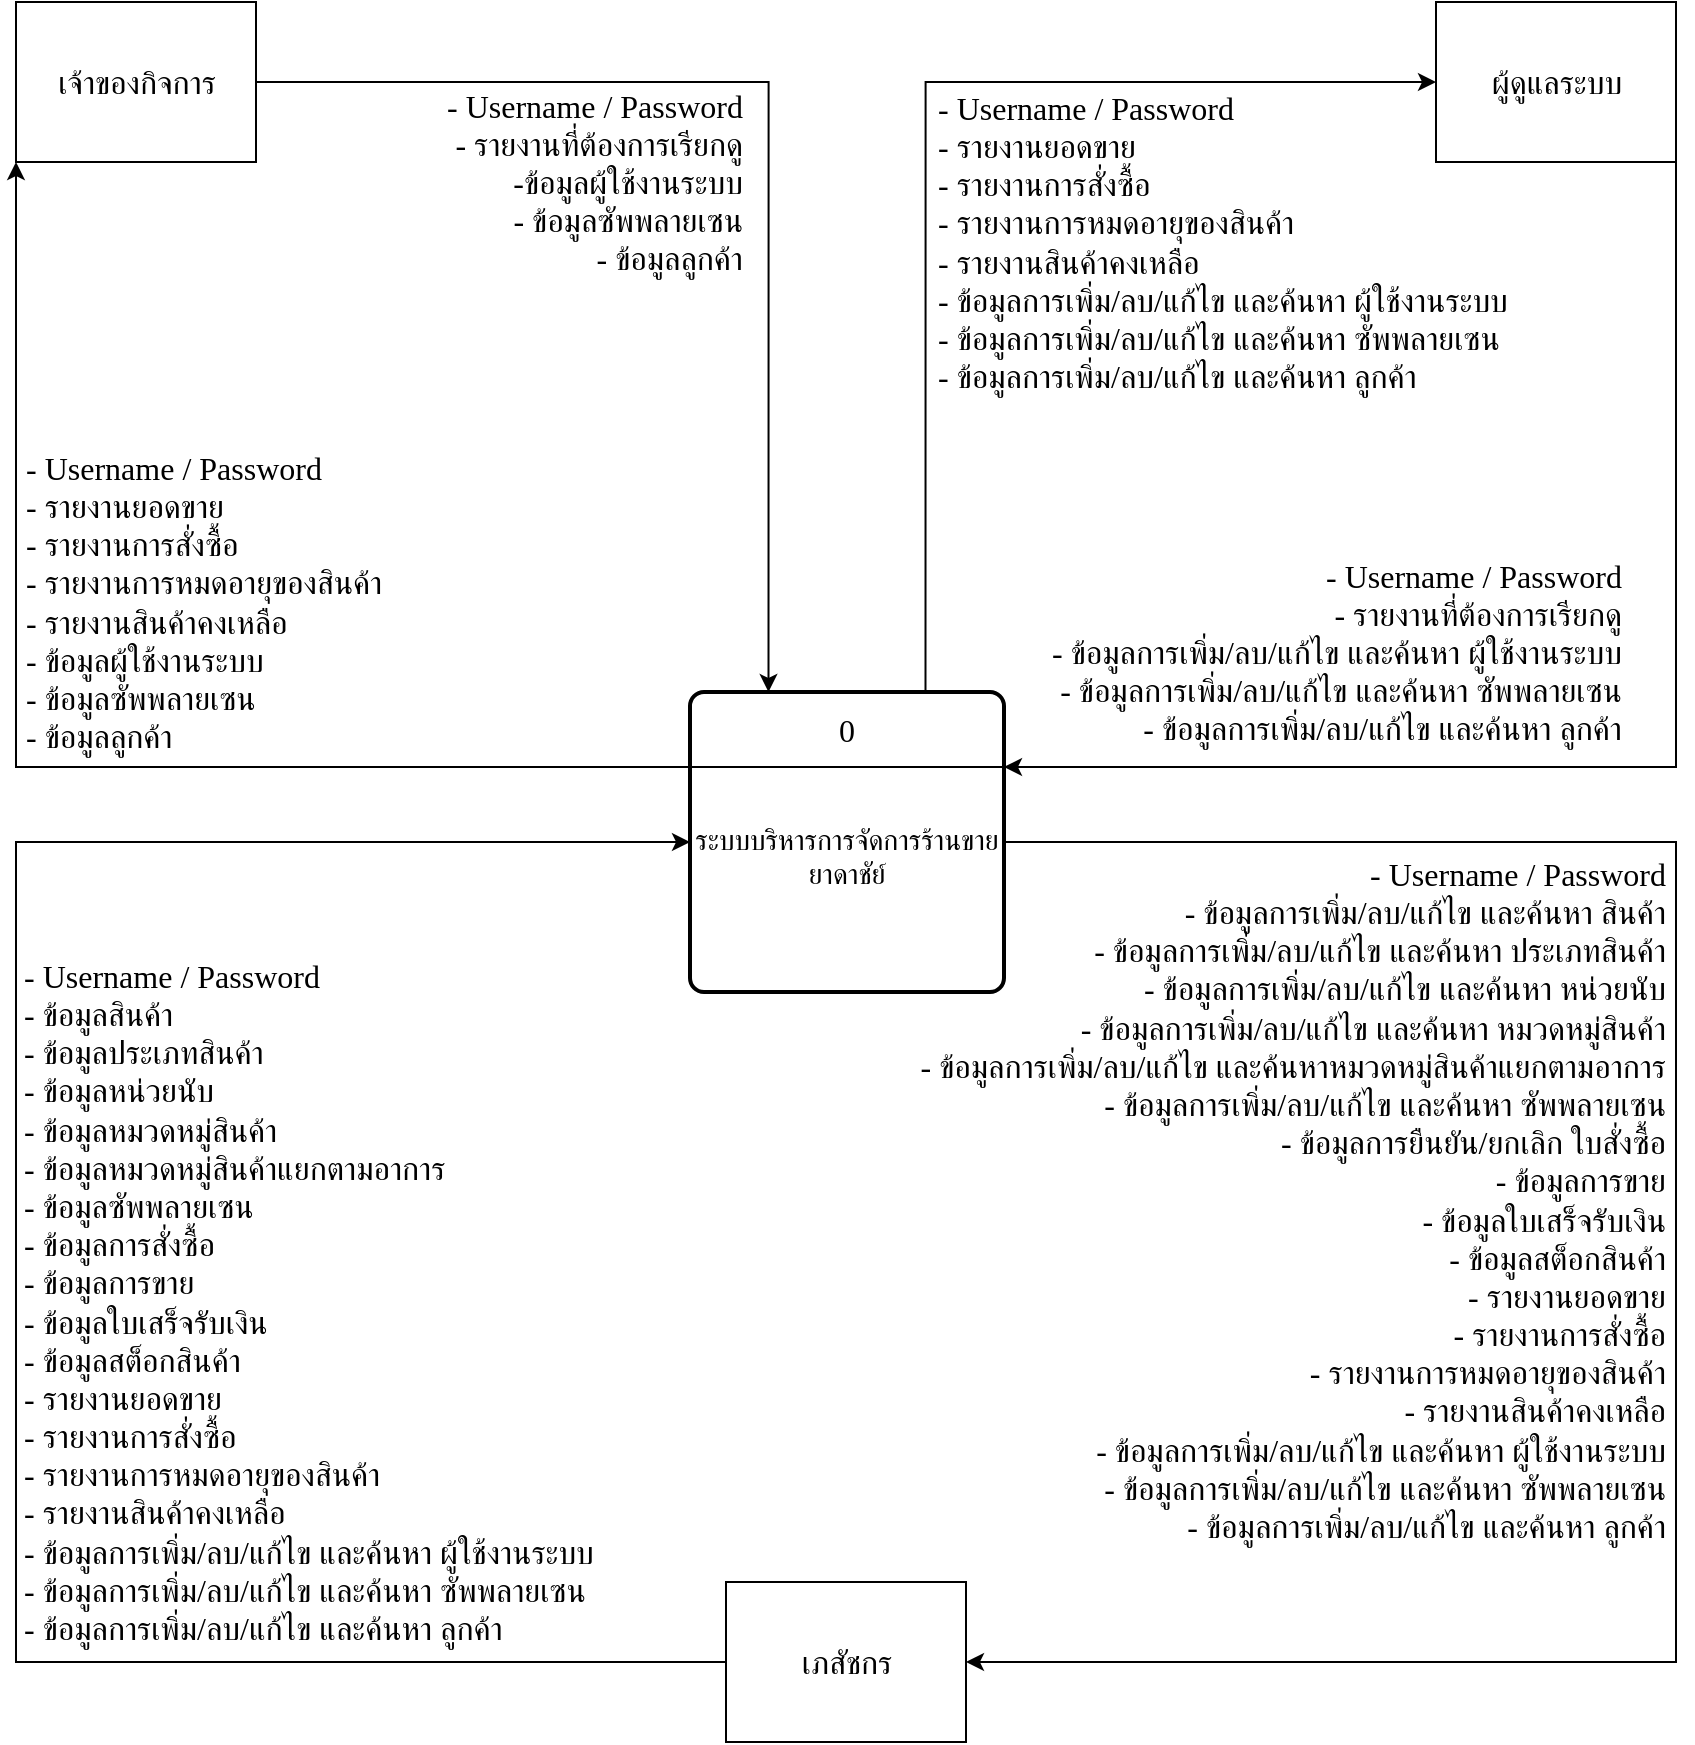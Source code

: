 <mxfile version="20.8.13" type="device"><diagram name="Page-1" id="5crnDL4GpFcdG_KHEjBO"><mxGraphModel dx="1335" dy="627" grid="1" gridSize="10" guides="1" tooltips="1" connect="1" arrows="1" fold="1" page="1" pageScale="1" pageWidth="850" pageHeight="1100" math="0" shadow="0"><root><mxCell id="0"/><mxCell id="1" parent="0"/><mxCell id="ICzUTuYPveMh8yA3FLZc-1" style="edgeStyle=orthogonalEdgeStyle;rounded=0;orthogonalLoop=1;jettySize=auto;html=1;exitX=0.75;exitY=0;exitDx=0;exitDy=0;entryX=0;entryY=0.5;entryDx=0;entryDy=0;fontFamily=Tahoma;fontSize=16;endArrow=classic;endFill=1;" edge="1" parent="1" source="ICzUTuYPveMh8yA3FLZc-4" target="ICzUTuYPveMh8yA3FLZc-9"><mxGeometry relative="1" as="geometry"/></mxCell><mxCell id="ICzUTuYPveMh8yA3FLZc-2" style="edgeStyle=orthogonalEdgeStyle;rounded=0;orthogonalLoop=1;jettySize=auto;html=1;exitX=1;exitY=0.5;exitDx=0;exitDy=0;entryX=1;entryY=0.5;entryDx=0;entryDy=0;fontFamily=Tahoma;fontSize=16;endArrow=classic;endFill=1;" edge="1" parent="1" source="ICzUTuYPveMh8yA3FLZc-4" target="ICzUTuYPveMh8yA3FLZc-11"><mxGeometry relative="1" as="geometry"><Array as="points"><mxPoint x="840" y="550"/><mxPoint x="840" y="960"/></Array></mxGeometry></mxCell><mxCell id="ICzUTuYPveMh8yA3FLZc-3" style="edgeStyle=orthogonalEdgeStyle;rounded=0;orthogonalLoop=1;jettySize=auto;html=1;exitX=0;exitY=0.25;exitDx=0;exitDy=0;entryX=0;entryY=1;entryDx=0;entryDy=0;fontFamily=Tahoma;fontSize=16;endArrow=classic;endFill=1;" edge="1" parent="1" source="ICzUTuYPveMh8yA3FLZc-4" target="ICzUTuYPveMh8yA3FLZc-7"><mxGeometry relative="1" as="geometry"/></mxCell><mxCell id="ICzUTuYPveMh8yA3FLZc-4" value="&lt;br&gt;ระบบบริหารการจัดการร้านขายยาดาชัย์" style="rounded=1;absoluteArcSize=1;arcSize=14;strokeWidth=2;fontFamily=Tahoma;fontSize=14;labelBackgroundColor=none;labelBorderColor=none;whiteSpace=wrap;html=1;verticalAlign=middle;horizontal=1;glass=0;shadow=0;" vertex="1" parent="1"><mxGeometry x="347" y="475" width="157" height="150" as="geometry"/></mxCell><mxCell id="ICzUTuYPveMh8yA3FLZc-5" style="edgeStyle=none;rounded=0;orthogonalLoop=1;jettySize=auto;html=1;exitX=0;exitY=0.25;exitDx=0;exitDy=0;entryX=1;entryY=0.25;entryDx=0;entryDy=0;fontFamily=Tahoma;fontSize=16;endArrow=none;endFill=0;" edge="1" parent="1" source="ICzUTuYPveMh8yA3FLZc-4" target="ICzUTuYPveMh8yA3FLZc-4"><mxGeometry relative="1" as="geometry"/></mxCell><mxCell id="ICzUTuYPveMh8yA3FLZc-6" style="edgeStyle=orthogonalEdgeStyle;rounded=0;orthogonalLoop=1;jettySize=auto;html=1;exitX=1;exitY=0.5;exitDx=0;exitDy=0;entryX=0.25;entryY=0;entryDx=0;entryDy=0;fontFamily=Tahoma;fontSize=16;endArrow=classic;endFill=1;" edge="1" parent="1" source="ICzUTuYPveMh8yA3FLZc-7" target="ICzUTuYPveMh8yA3FLZc-4"><mxGeometry relative="1" as="geometry"/></mxCell><mxCell id="ICzUTuYPveMh8yA3FLZc-7" value="เจ้าของกิจการ" style="html=1;dashed=0;whitespace=wrap;shadow=0;glass=0;labelBackgroundColor=none;labelBorderColor=none;sketch=0;fontFamily=Tahoma;fontSize=16;fontColor=default;" vertex="1" parent="1"><mxGeometry x="10" y="130" width="120" height="80" as="geometry"/></mxCell><mxCell id="ICzUTuYPveMh8yA3FLZc-8" style="edgeStyle=orthogonalEdgeStyle;rounded=0;orthogonalLoop=1;jettySize=auto;html=1;exitX=0.75;exitY=1;exitDx=0;exitDy=0;entryX=1;entryY=0.25;entryDx=0;entryDy=0;fontFamily=Tahoma;fontSize=16;endArrow=classic;endFill=1;" edge="1" parent="1" source="ICzUTuYPveMh8yA3FLZc-9" target="ICzUTuYPveMh8yA3FLZc-4"><mxGeometry relative="1" as="geometry"><Array as="points"><mxPoint x="840" y="210"/><mxPoint x="840" y="513"/></Array></mxGeometry></mxCell><mxCell id="ICzUTuYPveMh8yA3FLZc-9" value="ผู้ดูแลระบบ" style="html=1;dashed=0;whitespace=wrap;shadow=0;glass=0;labelBackgroundColor=none;labelBorderColor=none;sketch=0;fontFamily=Tahoma;fontSize=16;fontColor=default;" vertex="1" parent="1"><mxGeometry x="720" y="130" width="120" height="80" as="geometry"/></mxCell><mxCell id="ICzUTuYPveMh8yA3FLZc-10" style="edgeStyle=orthogonalEdgeStyle;rounded=0;orthogonalLoop=1;jettySize=auto;html=1;exitX=0;exitY=0.5;exitDx=0;exitDy=0;entryX=0;entryY=0.5;entryDx=0;entryDy=0;fontFamily=Tahoma;fontSize=16;endArrow=classic;endFill=1;" edge="1" parent="1" source="ICzUTuYPveMh8yA3FLZc-11" target="ICzUTuYPveMh8yA3FLZc-4"><mxGeometry relative="1" as="geometry"><Array as="points"><mxPoint x="10" y="960"/><mxPoint x="10" y="550"/></Array></mxGeometry></mxCell><mxCell id="ICzUTuYPveMh8yA3FLZc-11" value="เภสัชกร" style="html=1;dashed=0;whitespace=wrap;shadow=0;glass=0;labelBackgroundColor=none;labelBorderColor=none;sketch=0;fontFamily=Tahoma;fontSize=16;fontColor=default;" vertex="1" parent="1"><mxGeometry x="365" y="920" width="120" height="80" as="geometry"/></mxCell><mxCell id="ICzUTuYPveMh8yA3FLZc-12" value="&lt;div style=&quot;text-align: right;&quot;&gt;&lt;span style=&quot;background-color: initial;&quot;&gt;- Username / Password&lt;/span&gt;&lt;/div&gt;&lt;div style=&quot;text-align: right;&quot;&gt;&lt;span style=&quot;background-color: initial;&quot;&gt;- รายงานที่ต้องการเรียกดู&lt;/span&gt;&lt;/div&gt;&lt;div style=&quot;text-align: right;&quot;&gt;&lt;span style=&quot;background-color: initial;&quot;&gt;-ข้อมูลผู้ใช้งานระบบ&lt;/span&gt;&lt;/div&gt;&lt;div style=&quot;text-align: right;&quot;&gt;&lt;span style=&quot;background-color: initial;&quot;&gt;- ข้อมูลซัพพลายเซน&lt;/span&gt;&lt;/div&gt;&lt;div style=&quot;text-align: right;&quot;&gt;&lt;span style=&quot;background-color: initial;&quot;&gt;- ข้อมูลลูกค้า&lt;/span&gt;&lt;/div&gt;" style="text;html=1;align=center;verticalAlign=middle;resizable=0;points=[];autosize=1;strokeColor=none;fillColor=none;fontSize=16;fontFamily=Tahoma;" vertex="1" parent="1"><mxGeometry x="204" y="165" width="190" height="110" as="geometry"/></mxCell><mxCell id="ICzUTuYPveMh8yA3FLZc-13" value="&lt;div style=&quot;&quot;&gt;&lt;span style=&quot;background-color: initial;&quot;&gt;- Username / Password&lt;/span&gt;&lt;/div&gt;&lt;div style=&quot;&quot;&gt;&lt;span style=&quot;background-color: initial;&quot;&gt;- รายงานยอดขาย&lt;/span&gt;&lt;/div&gt;&lt;div style=&quot;&quot;&gt;&lt;span style=&quot;background-color: initial;&quot;&gt;- รายงานการสั่งซื้อ&lt;/span&gt;&lt;/div&gt;&lt;div style=&quot;&quot;&gt;&lt;span style=&quot;background-color: initial;&quot;&gt;- รายงานการหมดอายุของสินค้า&lt;/span&gt;&lt;/div&gt;&lt;div style=&quot;&quot;&gt;&lt;span style=&quot;background-color: initial;&quot;&gt;- รายงานสินค้าคงเหลือ&lt;/span&gt;&lt;/div&gt;&lt;div style=&quot;&quot;&gt;&lt;span style=&quot;background-color: initial;&quot;&gt;- ข้อมูลผู้ใช้งานระบบ&lt;/span&gt;&lt;/div&gt;&lt;div style=&quot;&quot;&gt;&lt;span style=&quot;background-color: initial;&quot;&gt;- ข้อมูลซัพพลายเซน&lt;/span&gt;&lt;/div&gt;&lt;div style=&quot;&quot;&gt;&lt;span style=&quot;background-color: initial;&quot;&gt;- ข้อมูลลูกค้า&lt;/span&gt;&lt;/div&gt;" style="text;html=1;align=left;verticalAlign=middle;resizable=0;points=[];autosize=1;strokeColor=none;fillColor=none;fontSize=16;fontFamily=Tahoma;" vertex="1" parent="1"><mxGeometry x="13" y="345" width="230" height="170" as="geometry"/></mxCell><mxCell id="ICzUTuYPveMh8yA3FLZc-14" value="&lt;div style=&quot;text-align: right;&quot;&gt;&lt;span style=&quot;background-color: initial;&quot;&gt;- Username / Password&lt;/span&gt;&lt;/div&gt;&lt;div style=&quot;text-align: right;&quot;&gt;&lt;span style=&quot;background-color: initial;&quot;&gt;- รายงานที่ต้องการเรียกดู&lt;/span&gt;&lt;/div&gt;&lt;div style=&quot;text-align: right;&quot;&gt;&lt;span style=&quot;background-color: initial;&quot;&gt;- ข้อมูลการเพิ่ม/ลบ/แก้ไข และค้นหา ผู้ใช้งานระบบ&lt;/span&gt;&lt;/div&gt;&lt;div style=&quot;text-align: right;&quot;&gt;&lt;span style=&quot;background-color: initial;&quot;&gt;- ข้อมูลการเพิ่ม/ลบ/แก้ไข และค้นหา ซัพพลายเซน&lt;/span&gt;&lt;/div&gt;&lt;div style=&quot;text-align: right;&quot;&gt;&lt;span style=&quot;background-color: initial;&quot;&gt;- ข้อมูลการเพิ่ม/ลบ/แก้ไข และค้นหา ลูกค้า&lt;/span&gt;&lt;/div&gt;" style="text;html=1;align=center;verticalAlign=middle;resizable=0;points=[];autosize=1;strokeColor=none;fillColor=none;fontSize=16;fontFamily=Tahoma;" vertex="1" parent="1"><mxGeometry x="495" y="400" width="350" height="110" as="geometry"/></mxCell><mxCell id="ICzUTuYPveMh8yA3FLZc-15" value="&lt;div style=&quot;&quot;&gt;&lt;span style=&quot;background-color: initial;&quot;&gt;- Username / Password&lt;/span&gt;&lt;/div&gt;&lt;div style=&quot;&quot;&gt;&lt;div&gt;- รายงานยอดขาย&lt;/div&gt;&lt;div&gt;&lt;span style=&quot;background-color: initial;&quot;&gt;- รายงานการสั่งซื้อ&lt;/span&gt;&lt;/div&gt;&lt;div&gt;&lt;span style=&quot;background-color: initial;&quot;&gt;- รายงานการหมดอายุของสินค้า&lt;/span&gt;&lt;/div&gt;&lt;div&gt;&lt;span style=&quot;background-color: initial;&quot;&gt;- รายงานสินค้าคงเหลือ&lt;/span&gt;&lt;/div&gt;&lt;/div&gt;&lt;div style=&quot;&quot;&gt;&lt;span style=&quot;background-color: initial;&quot;&gt;- ข้อมูลการเพิ่ม/ลบ/แก้ไข และค้นหา ผู้ใช้งานระบบ&lt;/span&gt;&lt;/div&gt;&lt;div style=&quot;&quot;&gt;&lt;span style=&quot;background-color: initial;&quot;&gt;- ข้อมูลการเพิ่ม/ลบ/แก้ไข และค้นหา ซัพพลายเซน&lt;/span&gt;&lt;/div&gt;&lt;div style=&quot;&quot;&gt;&lt;span style=&quot;background-color: initial;&quot;&gt;- ข้อมูลการเพิ่ม/ลบ/แก้ไข และค้นหา ลูกค้า&lt;/span&gt;&lt;/div&gt;" style="text;html=1;align=left;verticalAlign=middle;resizable=0;points=[];autosize=1;strokeColor=none;fillColor=none;fontSize=16;fontFamily=Tahoma;" vertex="1" parent="1"><mxGeometry x="469" y="165" width="350" height="170" as="geometry"/></mxCell><mxCell id="ICzUTuYPveMh8yA3FLZc-16" value="0" style="text;html=1;align=center;verticalAlign=middle;resizable=0;points=[];autosize=1;strokeColor=none;fillColor=none;fontSize=16;fontFamily=Tahoma;" vertex="1" parent="1"><mxGeometry x="410" y="479" width="30" height="30" as="geometry"/></mxCell><mxCell id="ICzUTuYPveMh8yA3FLZc-17" value="&lt;div style=&quot;&quot;&gt;&lt;span style=&quot;background-color: initial;&quot;&gt;- Username / Password&lt;/span&gt;&lt;/div&gt;&lt;div style=&quot;&quot;&gt;&lt;span style=&quot;background-color: initial;&quot;&gt;- ข้อมูลสินค้า&lt;/span&gt;&lt;/div&gt;&lt;div style=&quot;&quot;&gt;&lt;span style=&quot;background-color: initial;&quot;&gt;- ข้อมูลประเภทสินค้า&lt;/span&gt;&lt;/div&gt;&lt;div style=&quot;&quot;&gt;&lt;span style=&quot;background-color: initial;&quot;&gt;- ข้อมูลหน่วยนับ&lt;/span&gt;&lt;/div&gt;&lt;div style=&quot;&quot;&gt;&lt;span style=&quot;background-color: initial;&quot;&gt;- ข้อมูลหมวดหมู่สินค้า&lt;/span&gt;&lt;/div&gt;&lt;div style=&quot;&quot;&gt;&lt;span style=&quot;background-color: initial;&quot;&gt;- ข้อมูลหมวดหมู่สินค้าแยกตามอาการ&lt;/span&gt;&lt;/div&gt;&lt;div style=&quot;&quot;&gt;&lt;span style=&quot;background-color: initial;&quot;&gt;- ข้อมูลซัพพลายเซน&lt;/span&gt;&lt;/div&gt;&lt;div style=&quot;&quot;&gt;&lt;span style=&quot;background-color: initial;&quot;&gt;- ข้อมูลการสั่งซื้อ&lt;/span&gt;&lt;/div&gt;&lt;div style=&quot;&quot;&gt;&lt;span style=&quot;background-color: initial;&quot;&gt;- ข้อมูลการขาย&lt;/span&gt;&lt;/div&gt;&lt;div style=&quot;&quot;&gt;&lt;span style=&quot;background-color: initial;&quot;&gt;- ข้อมูลใบเสร็จรับเงิน&lt;/span&gt;&lt;/div&gt;&lt;div style=&quot;&quot;&gt;&lt;span style=&quot;background-color: initial;&quot;&gt;- ข้อมูลสต็อกสินค้า&lt;/span&gt;&lt;/div&gt;&lt;div style=&quot;&quot;&gt;&lt;div&gt;- รายงานยอดขาย&lt;/div&gt;&lt;div&gt;&lt;span style=&quot;background-color: initial;&quot;&gt;- รายงานการสั่งซื้อ&lt;/span&gt;&lt;/div&gt;&lt;div&gt;&lt;span style=&quot;background-color: initial;&quot;&gt;- รายงานการหมดอายุของสินค้า&lt;/span&gt;&lt;/div&gt;&lt;div&gt;&lt;span style=&quot;background-color: initial;&quot;&gt;- รายงานสินค้าคงเหลือ&lt;/span&gt;&lt;/div&gt;&lt;/div&gt;&lt;div style=&quot;&quot;&gt;&lt;span style=&quot;background-color: initial;&quot;&gt;- ข้อมูลการเพิ่ม/ลบ/แก้ไข และค้นหา ผู้ใช้งานระบบ&lt;/span&gt;&lt;/div&gt;&lt;div style=&quot;&quot;&gt;&lt;span style=&quot;background-color: initial;&quot;&gt;- ข้อมูลการเพิ่ม/ลบ/แก้ไข และค้นหา ซัพพลายเซน&lt;/span&gt;&lt;/div&gt;&lt;div style=&quot;&quot;&gt;&lt;span style=&quot;background-color: initial;&quot;&gt;- ข้อมูลการเพิ่ม/ลบ/แก้ไข และค้นหา ลูกค้า&lt;/span&gt;&lt;/div&gt;" style="text;html=1;align=left;verticalAlign=middle;resizable=0;points=[];autosize=1;strokeColor=none;fillColor=none;fontSize=16;fontFamily=Tahoma;" vertex="1" parent="1"><mxGeometry x="12" y="600" width="350" height="360" as="geometry"/></mxCell><mxCell id="ICzUTuYPveMh8yA3FLZc-18" value="&lt;div style=&quot;&quot;&gt;&lt;span style=&quot;background-color: initial;&quot;&gt;- Username / Password&lt;/span&gt;&lt;/div&gt;&lt;div style=&quot;&quot;&gt;&lt;span style=&quot;background-color: initial;&quot;&gt;- ข้อมูลการเพิ่ม/ลบ/แก้ไข และค้นหา สินค้า&lt;/span&gt;&lt;/div&gt;&lt;div style=&quot;&quot;&gt;&lt;span style=&quot;background-color: initial;&quot;&gt;- ข้อมูลการเพิ่ม/ลบ/แก้ไข และค้นหา ประเภทสินค้า&lt;/span&gt;&lt;/div&gt;&lt;div style=&quot;&quot;&gt;&lt;span style=&quot;background-color: initial;&quot;&gt;- ข้อมูลการเพิ่ม/ลบ/แก้ไข และค้นหา หน่วยนับ&lt;/span&gt;&lt;/div&gt;&lt;div style=&quot;&quot;&gt;&lt;span style=&quot;background-color: initial;&quot;&gt;- ข้อมูลการเพิ่ม/ลบ/แก้ไข และค้นหา หมวดหมู่สินค้า&lt;/span&gt;&lt;/div&gt;&lt;div style=&quot;&quot;&gt;&lt;span style=&quot;background-color: initial;&quot;&gt;- ข้อมูลการเพิ่ม/ลบ/แก้ไข และค้นหาหมวดหมู่สินค้าแยกตามอาการ&lt;/span&gt;&lt;/div&gt;&lt;div style=&quot;&quot;&gt;&lt;span style=&quot;background-color: initial;&quot;&gt;- ข้อมูลการเพิ่ม/ลบ/แก้ไข และค้นหา ซัพพลายเซน&lt;/span&gt;&lt;/div&gt;&lt;div style=&quot;&quot;&gt;&lt;span style=&quot;background-color: initial;&quot;&gt;- ข้อมูลการยืนยัน/ยกเลิก ใบสั่งซื้อ&lt;/span&gt;&lt;/div&gt;&lt;div style=&quot;&quot;&gt;&lt;span style=&quot;background-color: initial;&quot;&gt;- ข้อมูลการขาย&lt;/span&gt;&lt;/div&gt;&lt;div style=&quot;&quot;&gt;&lt;span style=&quot;background-color: initial;&quot;&gt;- ข้อมูลใบเสร็จรับเงิน&lt;/span&gt;&lt;/div&gt;&lt;div style=&quot;&quot;&gt;&lt;span style=&quot;background-color: initial;&quot;&gt;- ข้อมูลสต็อกสินค้า&lt;/span&gt;&lt;/div&gt;&lt;div style=&quot;&quot;&gt;&lt;div&gt;- รายงานยอดขาย&lt;/div&gt;&lt;div&gt;&lt;span style=&quot;background-color: initial;&quot;&gt;- รายงานการสั่งซื้อ&lt;/span&gt;&lt;/div&gt;&lt;div&gt;&lt;span style=&quot;background-color: initial;&quot;&gt;- รายงานการหมดอายุของสินค้า&lt;/span&gt;&lt;/div&gt;&lt;div&gt;&lt;span style=&quot;background-color: initial;&quot;&gt;- รายงานสินค้าคงเหลือ&lt;/span&gt;&lt;/div&gt;&lt;/div&gt;&lt;div style=&quot;&quot;&gt;&lt;span style=&quot;background-color: initial;&quot;&gt;- ข้อมูลการเพิ่ม/ลบ/แก้ไข และค้นหา ผู้ใช้งานระบบ&lt;/span&gt;&lt;/div&gt;&lt;div style=&quot;&quot;&gt;&lt;span style=&quot;background-color: initial;&quot;&gt;- ข้อมูลการเพิ่ม/ลบ/แก้ไข และค้นหา ซัพพลายเซน&lt;/span&gt;&lt;/div&gt;&lt;div style=&quot;&quot;&gt;&lt;span style=&quot;background-color: initial;&quot;&gt;- ข้อมูลการเพิ่ม/ลบ/แก้ไข และค้นหา ลูกค้า&lt;/span&gt;&lt;/div&gt;" style="text;html=1;align=right;verticalAlign=middle;resizable=0;points=[];autosize=1;strokeColor=none;fillColor=none;fontSize=16;fontFamily=Tahoma;" vertex="1" parent="1"><mxGeometry x="386" y="549" width="450" height="360" as="geometry"/></mxCell></root></mxGraphModel></diagram></mxfile>